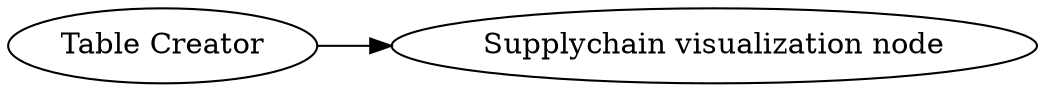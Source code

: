 digraph {
	30 -> 35
	30 [label="Table Creator"]
	35 [label="Supplychain visualization node"]
	rankdir=LR
}
